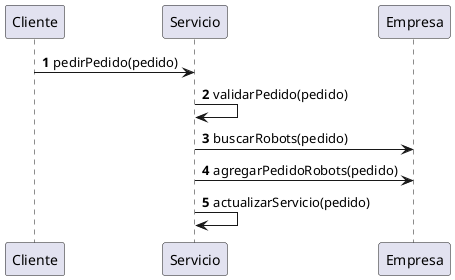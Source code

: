 @startuml
'https://plantuml.com/sequence-diagram

autonumber

Cliente -> Servicio: pedirPedido(pedido)
Servicio -> Servicio : validarPedido(pedido)
Servicio -> Empresa: buscarRobots(pedido)
Servicio -> Empresa: agregarPedidoRobots(pedido)
Servicio -> Servicio: actualizarServicio(pedido)


@enduml